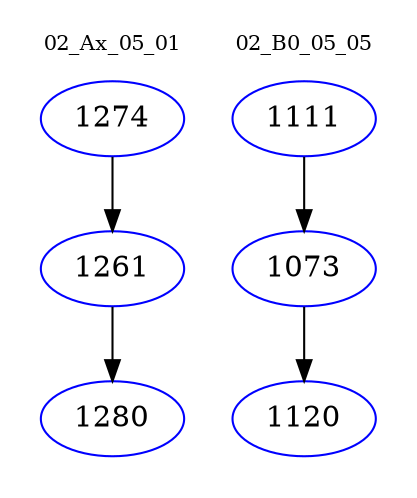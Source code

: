 digraph{
subgraph cluster_0 {
color = white
label = "02_Ax_05_01";
fontsize=10;
T0_1274 [label="1274", color="blue"]
T0_1274 -> T0_1261 [color="black"]
T0_1261 [label="1261", color="blue"]
T0_1261 -> T0_1280 [color="black"]
T0_1280 [label="1280", color="blue"]
}
subgraph cluster_1 {
color = white
label = "02_B0_05_05";
fontsize=10;
T1_1111 [label="1111", color="blue"]
T1_1111 -> T1_1073 [color="black"]
T1_1073 [label="1073", color="blue"]
T1_1073 -> T1_1120 [color="black"]
T1_1120 [label="1120", color="blue"]
}
}

